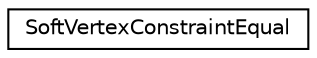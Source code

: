 digraph "Graphical Class Hierarchy"
{
 // INTERACTIVE_SVG=YES
 // LATEX_PDF_SIZE
  edge [fontname="Helvetica",fontsize="10",labelfontname="Helvetica",labelfontsize="10"];
  node [fontname="Helvetica",fontsize="10",shape=record];
  rankdir="LR";
  Node0 [label="SoftVertexConstraintEqual",height=0.2,width=0.4,color="black", fillcolor="white", style="filled",URL="$structSoftVertexConstraintEqual.html",tooltip=" "];
}
